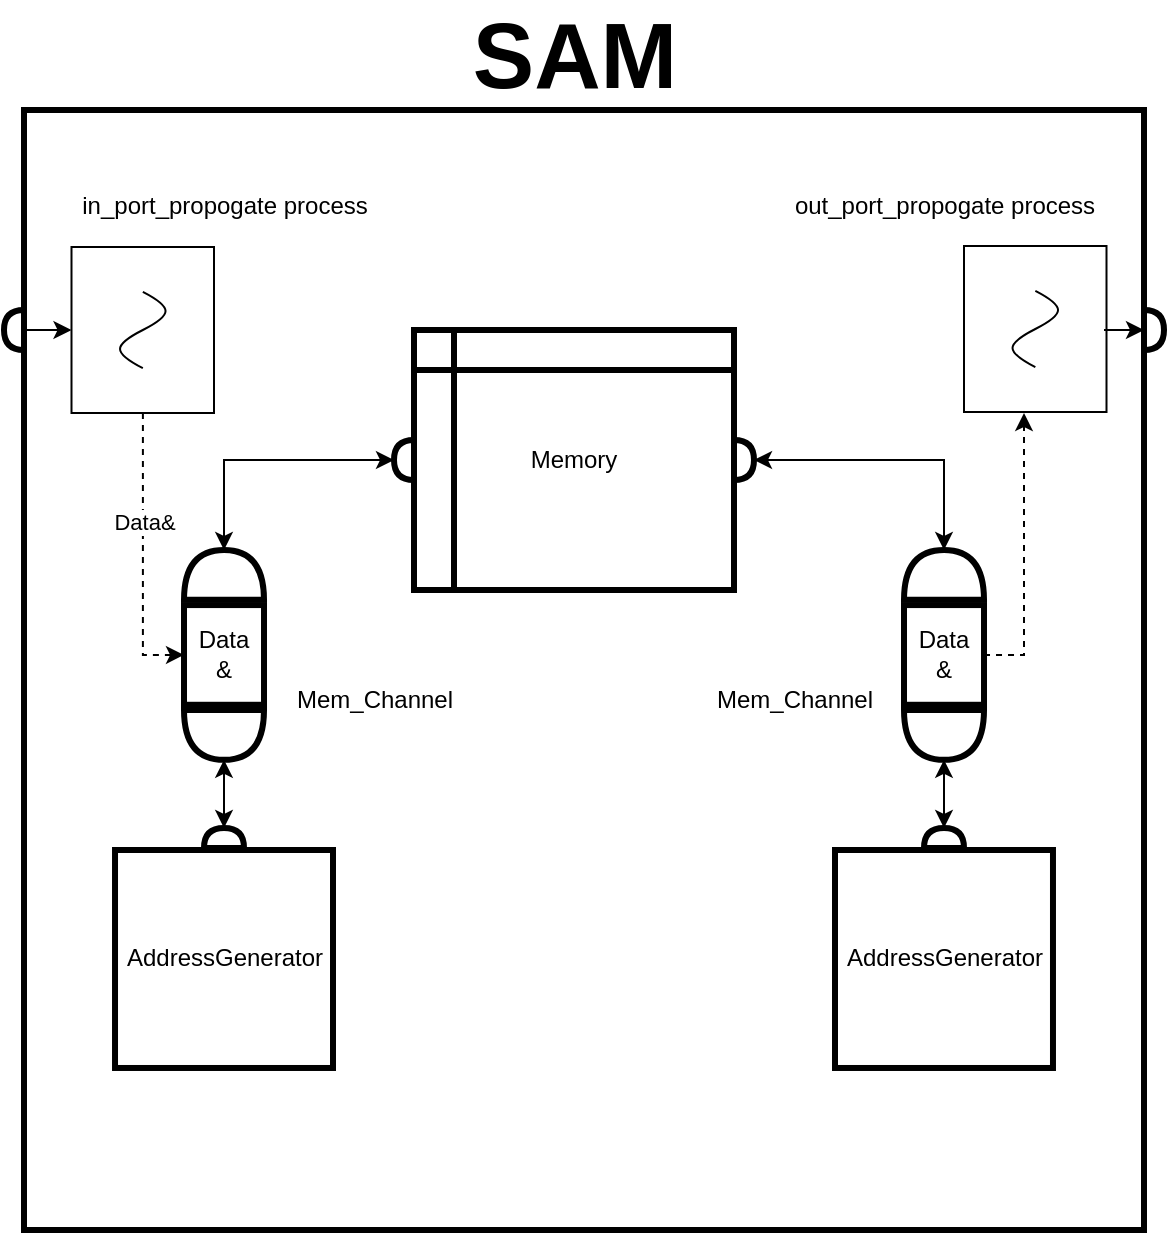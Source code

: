 <mxfile version="13.1.3">
    <diagram id="6hGFLwfOUW9BJ-s0fimq" name="Page-1">
        <mxGraphModel dx="1344" dy="775" grid="1" gridSize="10" guides="1" tooltips="1" connect="1" arrows="1" fold="1" page="1" pageScale="1" pageWidth="827" pageHeight="1169" math="0" shadow="0">
            <root>
                <mxCell id="0"/>
                <mxCell id="1" parent="0"/>
                <mxCell id="65" value="" style="group" vertex="1" connectable="0" parent="1">
                    <mxGeometry x="130" y="40" width="580" height="602" as="geometry"/>
                </mxCell>
                <mxCell id="62" value="" style="group" vertex="1" connectable="0" parent="65">
                    <mxGeometry x="480" y="110" width="71.25" height="83" as="geometry"/>
                </mxCell>
                <mxCell id="63" value="" style="pointerEvents=1;verticalLabelPosition=bottom;shadow=0;dashed=0;align=center;html=1;verticalAlign=top;shape=mxgraph.electrical.waveforms.sine_wave;rotation=90;" vertex="1" parent="62">
                    <mxGeometry x="16.55" y="26.28" width="38.16" height="30.44" as="geometry"/>
                </mxCell>
                <mxCell id="64" value="" style="rounded=0;whiteSpace=wrap;html=1;fillColor=none;" vertex="1" parent="62">
                    <mxGeometry width="71.25" height="83" as="geometry"/>
                </mxCell>
                <mxCell id="41" value="" style="whiteSpace=wrap;html=1;aspect=fixed;strokeWidth=3;fillColor=none;" parent="65" vertex="1">
                    <mxGeometry x="10" y="42" width="560" height="560" as="geometry"/>
                </mxCell>
                <mxCell id="3" value="Memory" style="shape=internalStorage;whiteSpace=wrap;html=1;backgroundOutline=1;strokeWidth=3;fillColor=none;" parent="65" vertex="1">
                    <mxGeometry x="205" y="152" width="160" height="130" as="geometry"/>
                </mxCell>
                <mxCell id="10" value="" style="group" parent="65" vertex="1" connectable="0">
                    <mxGeometry x="90.003" y="261.997" width="40.006" height="104.928" as="geometry"/>
                </mxCell>
                <mxCell id="4" value="" style="shape=or;whiteSpace=wrap;html=1;strokeWidth=3;fillColor=none;rotation=-90;" parent="10" vertex="1">
                    <mxGeometry x="7.537" y="-7.537" width="24.928" height="40.002" as="geometry"/>
                </mxCell>
                <mxCell id="5" value="Data&lt;br&gt;&amp;amp;" style="rounded=0;whiteSpace=wrap;html=1;strokeWidth=3;fillColor=none;rotation=90;horizontal=0;direction=north;" parent="10" vertex="1">
                    <mxGeometry x="-4.923" y="32.463" width="49.856" height="40.002" as="geometry"/>
                </mxCell>
                <mxCell id="6" value="" style="shape=or;whiteSpace=wrap;html=1;strokeWidth=3;fillColor=none;rotation=90;" parent="10" vertex="1">
                    <mxGeometry x="7.537" y="72.463" width="24.928" height="40.002" as="geometry"/>
                </mxCell>
                <mxCell id="14" value="" style="shape=or;whiteSpace=wrap;html=1;strokeWidth=3;fillColor=#ffffff;rotation=-180;" parent="65" vertex="1">
                    <mxGeometry x="195" y="207" width="10" height="20" as="geometry"/>
                </mxCell>
                <mxCell id="16" style="edgeStyle=orthogonalEdgeStyle;rounded=0;orthogonalLoop=1;jettySize=auto;html=1;exitX=1;exitY=0.5;exitDx=0;exitDy=0;exitPerimeter=0;entryX=1;entryY=0.5;entryDx=0;entryDy=0;entryPerimeter=0;startArrow=classic;startFill=1;" parent="65" source="4" target="14" edge="1">
                    <mxGeometry relative="1" as="geometry"/>
                </mxCell>
                <mxCell id="19" value="" style="shape=or;whiteSpace=wrap;html=1;strokeWidth=3;fillColor=#ffffff;rotation=0;" parent="65" vertex="1">
                    <mxGeometry x="365" y="207" width="10" height="20" as="geometry"/>
                </mxCell>
                <mxCell id="20" value="" style="group" parent="65" vertex="1" connectable="0">
                    <mxGeometry x="450.003" y="261.997" width="40.006" height="104.928" as="geometry"/>
                </mxCell>
                <mxCell id="21" value="" style="shape=or;whiteSpace=wrap;html=1;strokeWidth=3;fillColor=none;rotation=-90;" parent="20" vertex="1">
                    <mxGeometry x="7.537" y="-7.537" width="24.928" height="40.002" as="geometry"/>
                </mxCell>
                <mxCell id="22" value="Data&lt;br&gt;&amp;amp;" style="rounded=0;whiteSpace=wrap;html=1;strokeWidth=3;fillColor=none;rotation=90;horizontal=0;direction=north;" parent="20" vertex="1">
                    <mxGeometry x="-4.923" y="32.463" width="49.856" height="40.002" as="geometry"/>
                </mxCell>
                <mxCell id="23" value="" style="shape=or;whiteSpace=wrap;html=1;strokeWidth=3;fillColor=none;rotation=90;" parent="20" vertex="1">
                    <mxGeometry x="7.537" y="72.463" width="24.928" height="40.002" as="geometry"/>
                </mxCell>
                <mxCell id="24" style="edgeStyle=orthogonalEdgeStyle;rounded=0;orthogonalLoop=1;jettySize=auto;html=1;entryX=1;entryY=0.5;entryDx=0;entryDy=0;entryPerimeter=0;startArrow=classic;startFill=1;" parent="65" source="19" target="21" edge="1">
                    <mxGeometry relative="1" as="geometry"/>
                </mxCell>
                <mxCell id="25" value="AddressGenerator" style="whiteSpace=wrap;html=1;aspect=fixed;strokeWidth=3;fillColor=none;" parent="65" vertex="1">
                    <mxGeometry x="55.51" y="412" width="108.99" height="108.99" as="geometry"/>
                </mxCell>
                <mxCell id="30" style="edgeStyle=orthogonalEdgeStyle;rounded=0;orthogonalLoop=1;jettySize=auto;html=1;entryX=1;entryY=0.5;entryDx=0;entryDy=0;entryPerimeter=0;startArrow=classic;startFill=1;" parent="65" source="27" target="6" edge="1">
                    <mxGeometry relative="1" as="geometry"/>
                </mxCell>
                <mxCell id="27" value="" style="shape=or;whiteSpace=wrap;html=1;strokeWidth=3;fillColor=#ffffff;rotation=-90;" parent="65" vertex="1">
                    <mxGeometry x="105" y="396" width="10" height="20" as="geometry"/>
                </mxCell>
                <mxCell id="31" style="edgeStyle=orthogonalEdgeStyle;rounded=0;orthogonalLoop=1;jettySize=auto;html=1;entryX=1;entryY=0.5;entryDx=0;entryDy=0;entryPerimeter=0;startArrow=classic;startFill=1;" parent="65" source="29" target="23" edge="1">
                    <mxGeometry relative="1" as="geometry"/>
                </mxCell>
                <mxCell id="29" value="" style="shape=or;whiteSpace=wrap;html=1;strokeWidth=3;fillColor=#ffffff;rotation=-90;" parent="65" vertex="1">
                    <mxGeometry x="465" y="396" width="10" height="20" as="geometry"/>
                </mxCell>
                <mxCell id="37" value="Mem_Channel" style="text;html=1;align=center;verticalAlign=middle;resizable=0;points=[];autosize=1;" parent="65" vertex="1">
                    <mxGeometry x="140" y="326.93" width="90" height="20" as="geometry"/>
                </mxCell>
                <mxCell id="38" value="Mem_Channel" style="text;html=1;align=center;verticalAlign=middle;resizable=0;points=[];autosize=1;" parent="65" vertex="1">
                    <mxGeometry x="350" y="326.93" width="90" height="20" as="geometry"/>
                </mxCell>
                <mxCell id="39" value="AddressGenerator" style="whiteSpace=wrap;html=1;aspect=fixed;strokeWidth=3;fillColor=none;" parent="65" vertex="1">
                    <mxGeometry x="415.5" y="412" width="108.99" height="108.99" as="geometry"/>
                </mxCell>
                <mxCell id="44" value="" style="shape=or;whiteSpace=wrap;html=1;strokeWidth=3;fillColor=#ffffff;rotation=-180;" parent="65" vertex="1">
                    <mxGeometry y="142" width="10" height="20" as="geometry"/>
                </mxCell>
                <mxCell id="45" value="" style="shape=or;whiteSpace=wrap;html=1;strokeWidth=3;fillColor=#ffffff;rotation=0;" parent="65" vertex="1">
                    <mxGeometry x="570" y="142" width="10" height="20" as="geometry"/>
                </mxCell>
                <mxCell id="46" value="&lt;b&gt;&lt;font style=&quot;font-size: 46px&quot;&gt;SAM&lt;/font&gt;&lt;/b&gt;" style="text;html=1;align=center;verticalAlign=middle;resizable=0;points=[];autosize=1;" parent="65" vertex="1">
                    <mxGeometry x="225" width="120" height="30" as="geometry"/>
                </mxCell>
                <mxCell id="51" value="" style="group" parent="65" vertex="1" connectable="0">
                    <mxGeometry x="33.75" y="110.5" width="71.25" height="83" as="geometry"/>
                </mxCell>
                <mxCell id="49" value="" style="pointerEvents=1;verticalLabelPosition=bottom;shadow=0;dashed=0;align=center;html=1;verticalAlign=top;shape=mxgraph.electrical.waveforms.sine_wave;rotation=90;" parent="51" vertex="1">
                    <mxGeometry x="16.55" y="26.28" width="38.16" height="30.44" as="geometry"/>
                </mxCell>
                <mxCell id="50" value="" style="rounded=0;whiteSpace=wrap;html=1;fillColor=none;" parent="51" vertex="1">
                    <mxGeometry width="71.25" height="83" as="geometry"/>
                </mxCell>
                <mxCell id="53" style="edgeStyle=orthogonalEdgeStyle;rounded=0;orthogonalLoop=1;jettySize=auto;html=1;" parent="65" source="44" target="50" edge="1">
                    <mxGeometry relative="1" as="geometry"/>
                </mxCell>
                <mxCell id="54" style="edgeStyle=orthogonalEdgeStyle;rounded=0;orthogonalLoop=1;jettySize=auto;html=1;entryX=0;entryY=0.5;entryDx=0;entryDy=0;startArrow=none;startFill=0;endArrow=classic;endFill=1;dashed=1;" parent="65" source="50" target="5" edge="1">
                    <mxGeometry relative="1" as="geometry"/>
                </mxCell>
                <mxCell id="55" value="Data&amp;amp;" style="edgeLabel;html=1;align=center;verticalAlign=middle;resizable=0;points=[];" parent="54" vertex="1" connectable="0">
                    <mxGeometry x="-0.23" relative="1" as="geometry">
                        <mxPoint as="offset"/>
                    </mxGeometry>
                </mxCell>
                <mxCell id="56" value="in_port_propogate process" style="text;html=1;align=center;verticalAlign=middle;resizable=0;points=[];autosize=1;" parent="65" vertex="1">
                    <mxGeometry x="30" y="80" width="160" height="20" as="geometry"/>
                </mxCell>
                <mxCell id="60" style="edgeStyle=orthogonalEdgeStyle;rounded=0;orthogonalLoop=1;jettySize=auto;html=1;entryX=0;entryY=0.5;entryDx=0;entryDy=0;entryPerimeter=0;startArrow=none;startFill=0;endArrow=classic;endFill=1;" parent="65" target="45" edge="1">
                    <mxGeometry relative="1" as="geometry">
                        <mxPoint x="550" y="152" as="sourcePoint"/>
                    </mxGeometry>
                </mxCell>
                <mxCell id="58" value="out_port_propogate process" style="text;html=1;align=center;verticalAlign=middle;resizable=0;points=[];autosize=1;" parent="65" vertex="1">
                    <mxGeometry x="384.99" y="80" width="170" height="20" as="geometry"/>
                </mxCell>
                <mxCell id="59" style="edgeStyle=orthogonalEdgeStyle;rounded=0;orthogonalLoop=1;jettySize=auto;html=1;dashed=1;startArrow=none;startFill=0;endArrow=classic;endFill=1;" parent="65" source="22" edge="1">
                    <mxGeometry relative="1" as="geometry">
                        <Array as="points">
                            <mxPoint x="510" y="315"/>
                        </Array>
                        <mxPoint x="510.0" y="193.5" as="targetPoint"/>
                    </mxGeometry>
                </mxCell>
            </root>
        </mxGraphModel>
    </diagram>
</mxfile>